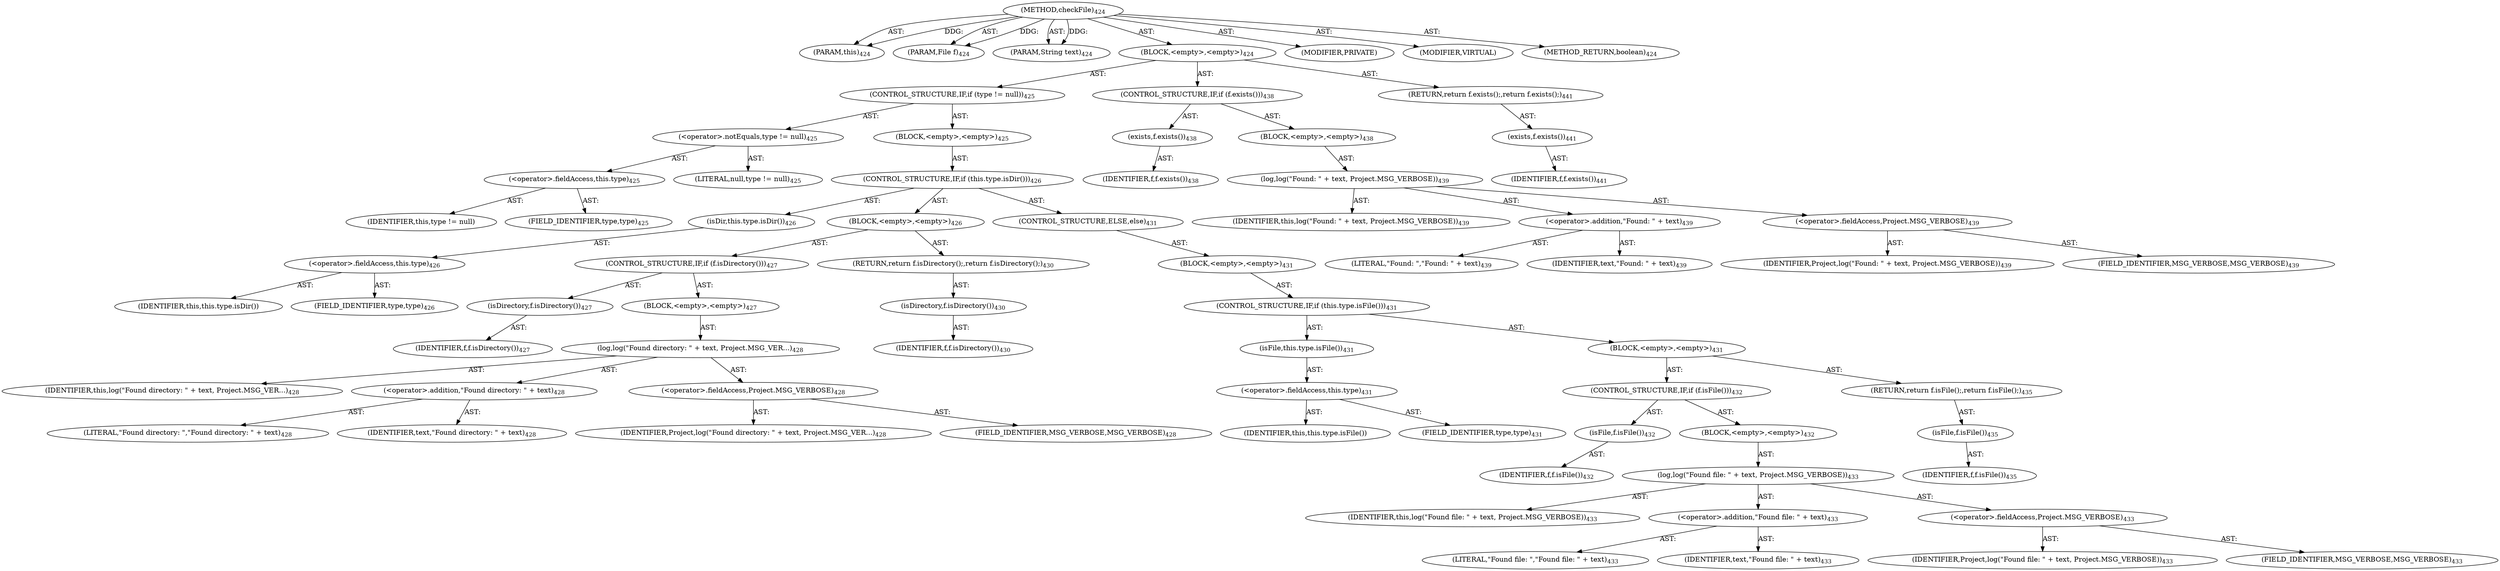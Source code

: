 digraph "checkFile" {  
"111669149712" [label = <(METHOD,checkFile)<SUB>424</SUB>> ]
"115964117008" [label = <(PARAM,this)<SUB>424</SUB>> ]
"115964117024" [label = <(PARAM,File f)<SUB>424</SUB>> ]
"115964117025" [label = <(PARAM,String text)<SUB>424</SUB>> ]
"25769803839" [label = <(BLOCK,&lt;empty&gt;,&lt;empty&gt;)<SUB>424</SUB>> ]
"47244640297" [label = <(CONTROL_STRUCTURE,IF,if (type != null))<SUB>425</SUB>> ]
"30064771353" [label = <(&lt;operator&gt;.notEquals,type != null)<SUB>425</SUB>> ]
"30064771354" [label = <(&lt;operator&gt;.fieldAccess,this.type)<SUB>425</SUB>> ]
"68719476946" [label = <(IDENTIFIER,this,type != null)> ]
"55834574928" [label = <(FIELD_IDENTIFIER,type,type)<SUB>425</SUB>> ]
"90194313288" [label = <(LITERAL,null,type != null)<SUB>425</SUB>> ]
"25769803840" [label = <(BLOCK,&lt;empty&gt;,&lt;empty&gt;)<SUB>425</SUB>> ]
"47244640298" [label = <(CONTROL_STRUCTURE,IF,if (this.type.isDir()))<SUB>426</SUB>> ]
"30064771355" [label = <(isDir,this.type.isDir())<SUB>426</SUB>> ]
"30064771356" [label = <(&lt;operator&gt;.fieldAccess,this.type)<SUB>426</SUB>> ]
"68719476947" [label = <(IDENTIFIER,this,this.type.isDir())> ]
"55834574929" [label = <(FIELD_IDENTIFIER,type,type)<SUB>426</SUB>> ]
"25769803841" [label = <(BLOCK,&lt;empty&gt;,&lt;empty&gt;)<SUB>426</SUB>> ]
"47244640299" [label = <(CONTROL_STRUCTURE,IF,if (f.isDirectory()))<SUB>427</SUB>> ]
"30064771357" [label = <(isDirectory,f.isDirectory())<SUB>427</SUB>> ]
"68719476948" [label = <(IDENTIFIER,f,f.isDirectory())<SUB>427</SUB>> ]
"25769803842" [label = <(BLOCK,&lt;empty&gt;,&lt;empty&gt;)<SUB>427</SUB>> ]
"30064771358" [label = <(log,log(&quot;Found directory: &quot; + text, Project.MSG_VER...)<SUB>428</SUB>> ]
"68719476788" [label = <(IDENTIFIER,this,log(&quot;Found directory: &quot; + text, Project.MSG_VER...)<SUB>428</SUB>> ]
"30064771359" [label = <(&lt;operator&gt;.addition,&quot;Found directory: &quot; + text)<SUB>428</SUB>> ]
"90194313289" [label = <(LITERAL,&quot;Found directory: &quot;,&quot;Found directory: &quot; + text)<SUB>428</SUB>> ]
"68719476949" [label = <(IDENTIFIER,text,&quot;Found directory: &quot; + text)<SUB>428</SUB>> ]
"30064771360" [label = <(&lt;operator&gt;.fieldAccess,Project.MSG_VERBOSE)<SUB>428</SUB>> ]
"68719476950" [label = <(IDENTIFIER,Project,log(&quot;Found directory: &quot; + text, Project.MSG_VER...)<SUB>428</SUB>> ]
"55834574930" [label = <(FIELD_IDENTIFIER,MSG_VERBOSE,MSG_VERBOSE)<SUB>428</SUB>> ]
"146028888082" [label = <(RETURN,return f.isDirectory();,return f.isDirectory();)<SUB>430</SUB>> ]
"30064771361" [label = <(isDirectory,f.isDirectory())<SUB>430</SUB>> ]
"68719476951" [label = <(IDENTIFIER,f,f.isDirectory())<SUB>430</SUB>> ]
"47244640300" [label = <(CONTROL_STRUCTURE,ELSE,else)<SUB>431</SUB>> ]
"25769803843" [label = <(BLOCK,&lt;empty&gt;,&lt;empty&gt;)<SUB>431</SUB>> ]
"47244640301" [label = <(CONTROL_STRUCTURE,IF,if (this.type.isFile()))<SUB>431</SUB>> ]
"30064771362" [label = <(isFile,this.type.isFile())<SUB>431</SUB>> ]
"30064771363" [label = <(&lt;operator&gt;.fieldAccess,this.type)<SUB>431</SUB>> ]
"68719476952" [label = <(IDENTIFIER,this,this.type.isFile())> ]
"55834574931" [label = <(FIELD_IDENTIFIER,type,type)<SUB>431</SUB>> ]
"25769803844" [label = <(BLOCK,&lt;empty&gt;,&lt;empty&gt;)<SUB>431</SUB>> ]
"47244640302" [label = <(CONTROL_STRUCTURE,IF,if (f.isFile()))<SUB>432</SUB>> ]
"30064771364" [label = <(isFile,f.isFile())<SUB>432</SUB>> ]
"68719476953" [label = <(IDENTIFIER,f,f.isFile())<SUB>432</SUB>> ]
"25769803845" [label = <(BLOCK,&lt;empty&gt;,&lt;empty&gt;)<SUB>432</SUB>> ]
"30064771365" [label = <(log,log(&quot;Found file: &quot; + text, Project.MSG_VERBOSE))<SUB>433</SUB>> ]
"68719476789" [label = <(IDENTIFIER,this,log(&quot;Found file: &quot; + text, Project.MSG_VERBOSE))<SUB>433</SUB>> ]
"30064771366" [label = <(&lt;operator&gt;.addition,&quot;Found file: &quot; + text)<SUB>433</SUB>> ]
"90194313290" [label = <(LITERAL,&quot;Found file: &quot;,&quot;Found file: &quot; + text)<SUB>433</SUB>> ]
"68719476954" [label = <(IDENTIFIER,text,&quot;Found file: &quot; + text)<SUB>433</SUB>> ]
"30064771367" [label = <(&lt;operator&gt;.fieldAccess,Project.MSG_VERBOSE)<SUB>433</SUB>> ]
"68719476955" [label = <(IDENTIFIER,Project,log(&quot;Found file: &quot; + text, Project.MSG_VERBOSE))<SUB>433</SUB>> ]
"55834574932" [label = <(FIELD_IDENTIFIER,MSG_VERBOSE,MSG_VERBOSE)<SUB>433</SUB>> ]
"146028888083" [label = <(RETURN,return f.isFile();,return f.isFile();)<SUB>435</SUB>> ]
"30064771368" [label = <(isFile,f.isFile())<SUB>435</SUB>> ]
"68719476956" [label = <(IDENTIFIER,f,f.isFile())<SUB>435</SUB>> ]
"47244640303" [label = <(CONTROL_STRUCTURE,IF,if (f.exists()))<SUB>438</SUB>> ]
"30064771369" [label = <(exists,f.exists())<SUB>438</SUB>> ]
"68719476957" [label = <(IDENTIFIER,f,f.exists())<SUB>438</SUB>> ]
"25769803846" [label = <(BLOCK,&lt;empty&gt;,&lt;empty&gt;)<SUB>438</SUB>> ]
"30064771370" [label = <(log,log(&quot;Found: &quot; + text, Project.MSG_VERBOSE))<SUB>439</SUB>> ]
"68719476790" [label = <(IDENTIFIER,this,log(&quot;Found: &quot; + text, Project.MSG_VERBOSE))<SUB>439</SUB>> ]
"30064771371" [label = <(&lt;operator&gt;.addition,&quot;Found: &quot; + text)<SUB>439</SUB>> ]
"90194313291" [label = <(LITERAL,&quot;Found: &quot;,&quot;Found: &quot; + text)<SUB>439</SUB>> ]
"68719476958" [label = <(IDENTIFIER,text,&quot;Found: &quot; + text)<SUB>439</SUB>> ]
"30064771372" [label = <(&lt;operator&gt;.fieldAccess,Project.MSG_VERBOSE)<SUB>439</SUB>> ]
"68719476959" [label = <(IDENTIFIER,Project,log(&quot;Found: &quot; + text, Project.MSG_VERBOSE))<SUB>439</SUB>> ]
"55834574933" [label = <(FIELD_IDENTIFIER,MSG_VERBOSE,MSG_VERBOSE)<SUB>439</SUB>> ]
"146028888084" [label = <(RETURN,return f.exists();,return f.exists();)<SUB>441</SUB>> ]
"30064771373" [label = <(exists,f.exists())<SUB>441</SUB>> ]
"68719476960" [label = <(IDENTIFIER,f,f.exists())<SUB>441</SUB>> ]
"133143986219" [label = <(MODIFIER,PRIVATE)> ]
"133143986220" [label = <(MODIFIER,VIRTUAL)> ]
"128849018896" [label = <(METHOD_RETURN,boolean)<SUB>424</SUB>> ]
  "111669149712" -> "115964117008"  [ label = "AST: "] 
  "111669149712" -> "115964117024"  [ label = "AST: "] 
  "111669149712" -> "115964117025"  [ label = "AST: "] 
  "111669149712" -> "25769803839"  [ label = "AST: "] 
  "111669149712" -> "133143986219"  [ label = "AST: "] 
  "111669149712" -> "133143986220"  [ label = "AST: "] 
  "111669149712" -> "128849018896"  [ label = "AST: "] 
  "25769803839" -> "47244640297"  [ label = "AST: "] 
  "25769803839" -> "47244640303"  [ label = "AST: "] 
  "25769803839" -> "146028888084"  [ label = "AST: "] 
  "47244640297" -> "30064771353"  [ label = "AST: "] 
  "47244640297" -> "25769803840"  [ label = "AST: "] 
  "30064771353" -> "30064771354"  [ label = "AST: "] 
  "30064771353" -> "90194313288"  [ label = "AST: "] 
  "30064771354" -> "68719476946"  [ label = "AST: "] 
  "30064771354" -> "55834574928"  [ label = "AST: "] 
  "25769803840" -> "47244640298"  [ label = "AST: "] 
  "47244640298" -> "30064771355"  [ label = "AST: "] 
  "47244640298" -> "25769803841"  [ label = "AST: "] 
  "47244640298" -> "47244640300"  [ label = "AST: "] 
  "30064771355" -> "30064771356"  [ label = "AST: "] 
  "30064771356" -> "68719476947"  [ label = "AST: "] 
  "30064771356" -> "55834574929"  [ label = "AST: "] 
  "25769803841" -> "47244640299"  [ label = "AST: "] 
  "25769803841" -> "146028888082"  [ label = "AST: "] 
  "47244640299" -> "30064771357"  [ label = "AST: "] 
  "47244640299" -> "25769803842"  [ label = "AST: "] 
  "30064771357" -> "68719476948"  [ label = "AST: "] 
  "25769803842" -> "30064771358"  [ label = "AST: "] 
  "30064771358" -> "68719476788"  [ label = "AST: "] 
  "30064771358" -> "30064771359"  [ label = "AST: "] 
  "30064771358" -> "30064771360"  [ label = "AST: "] 
  "30064771359" -> "90194313289"  [ label = "AST: "] 
  "30064771359" -> "68719476949"  [ label = "AST: "] 
  "30064771360" -> "68719476950"  [ label = "AST: "] 
  "30064771360" -> "55834574930"  [ label = "AST: "] 
  "146028888082" -> "30064771361"  [ label = "AST: "] 
  "30064771361" -> "68719476951"  [ label = "AST: "] 
  "47244640300" -> "25769803843"  [ label = "AST: "] 
  "25769803843" -> "47244640301"  [ label = "AST: "] 
  "47244640301" -> "30064771362"  [ label = "AST: "] 
  "47244640301" -> "25769803844"  [ label = "AST: "] 
  "30064771362" -> "30064771363"  [ label = "AST: "] 
  "30064771363" -> "68719476952"  [ label = "AST: "] 
  "30064771363" -> "55834574931"  [ label = "AST: "] 
  "25769803844" -> "47244640302"  [ label = "AST: "] 
  "25769803844" -> "146028888083"  [ label = "AST: "] 
  "47244640302" -> "30064771364"  [ label = "AST: "] 
  "47244640302" -> "25769803845"  [ label = "AST: "] 
  "30064771364" -> "68719476953"  [ label = "AST: "] 
  "25769803845" -> "30064771365"  [ label = "AST: "] 
  "30064771365" -> "68719476789"  [ label = "AST: "] 
  "30064771365" -> "30064771366"  [ label = "AST: "] 
  "30064771365" -> "30064771367"  [ label = "AST: "] 
  "30064771366" -> "90194313290"  [ label = "AST: "] 
  "30064771366" -> "68719476954"  [ label = "AST: "] 
  "30064771367" -> "68719476955"  [ label = "AST: "] 
  "30064771367" -> "55834574932"  [ label = "AST: "] 
  "146028888083" -> "30064771368"  [ label = "AST: "] 
  "30064771368" -> "68719476956"  [ label = "AST: "] 
  "47244640303" -> "30064771369"  [ label = "AST: "] 
  "47244640303" -> "25769803846"  [ label = "AST: "] 
  "30064771369" -> "68719476957"  [ label = "AST: "] 
  "25769803846" -> "30064771370"  [ label = "AST: "] 
  "30064771370" -> "68719476790"  [ label = "AST: "] 
  "30064771370" -> "30064771371"  [ label = "AST: "] 
  "30064771370" -> "30064771372"  [ label = "AST: "] 
  "30064771371" -> "90194313291"  [ label = "AST: "] 
  "30064771371" -> "68719476958"  [ label = "AST: "] 
  "30064771372" -> "68719476959"  [ label = "AST: "] 
  "30064771372" -> "55834574933"  [ label = "AST: "] 
  "146028888084" -> "30064771373"  [ label = "AST: "] 
  "30064771373" -> "68719476960"  [ label = "AST: "] 
  "111669149712" -> "115964117008"  [ label = "DDG: "] 
  "111669149712" -> "115964117024"  [ label = "DDG: "] 
  "111669149712" -> "115964117025"  [ label = "DDG: "] 
}
